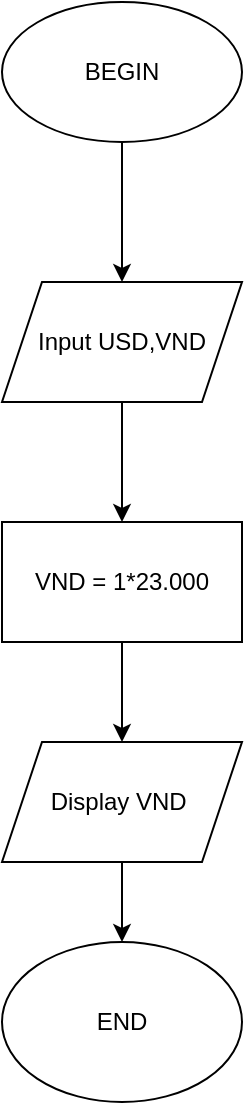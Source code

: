 <mxfile version="13.9.9" type="device"><diagram id="C5RBs43oDa-KdzZeNtuy" name="Page-1"><mxGraphModel dx="1024" dy="584" grid="1" gridSize="10" guides="1" tooltips="1" connect="1" arrows="1" fold="1" page="1" pageScale="1" pageWidth="827" pageHeight="1169" math="0" shadow="0"><root><mxCell id="WIyWlLk6GJQsqaUBKTNV-0"/><mxCell id="WIyWlLk6GJQsqaUBKTNV-1" parent="WIyWlLk6GJQsqaUBKTNV-0"/><mxCell id="VJV0NVxlcfjUFI9zyuHQ-9" style="edgeStyle=orthogonalEdgeStyle;rounded=0;orthogonalLoop=1;jettySize=auto;html=1;exitX=0.5;exitY=1;exitDx=0;exitDy=0;" edge="1" parent="WIyWlLk6GJQsqaUBKTNV-1" source="VJV0NVxlcfjUFI9zyuHQ-10" target="VJV0NVxlcfjUFI9zyuHQ-12"><mxGeometry relative="1" as="geometry"/></mxCell><mxCell id="VJV0NVxlcfjUFI9zyuHQ-10" value="BEGIN" style="ellipse;whiteSpace=wrap;html=1;" vertex="1" parent="WIyWlLk6GJQsqaUBKTNV-1"><mxGeometry x="320" y="180" width="120" height="70" as="geometry"/></mxCell><mxCell id="VJV0NVxlcfjUFI9zyuHQ-11" style="edgeStyle=orthogonalEdgeStyle;rounded=0;orthogonalLoop=1;jettySize=auto;html=1;exitX=0.5;exitY=1;exitDx=0;exitDy=0;entryX=0.5;entryY=0;entryDx=0;entryDy=0;" edge="1" parent="WIyWlLk6GJQsqaUBKTNV-1" source="VJV0NVxlcfjUFI9zyuHQ-12" target="VJV0NVxlcfjUFI9zyuHQ-14"><mxGeometry relative="1" as="geometry"/></mxCell><mxCell id="VJV0NVxlcfjUFI9zyuHQ-12" value="Input USD,VND" style="shape=parallelogram;perimeter=parallelogramPerimeter;whiteSpace=wrap;html=1;fixedSize=1;" vertex="1" parent="WIyWlLk6GJQsqaUBKTNV-1"><mxGeometry x="320" y="320" width="120" height="60" as="geometry"/></mxCell><mxCell id="VJV0NVxlcfjUFI9zyuHQ-13" style="edgeStyle=orthogonalEdgeStyle;rounded=0;orthogonalLoop=1;jettySize=auto;html=1;exitX=0.5;exitY=1;exitDx=0;exitDy=0;entryX=0.5;entryY=0;entryDx=0;entryDy=0;" edge="1" parent="WIyWlLk6GJQsqaUBKTNV-1" source="VJV0NVxlcfjUFI9zyuHQ-14" target="VJV0NVxlcfjUFI9zyuHQ-16"><mxGeometry relative="1" as="geometry"/></mxCell><mxCell id="VJV0NVxlcfjUFI9zyuHQ-14" value="VND = 1*23.000" style="rounded=0;whiteSpace=wrap;html=1;" vertex="1" parent="WIyWlLk6GJQsqaUBKTNV-1"><mxGeometry x="320" y="440" width="120" height="60" as="geometry"/></mxCell><mxCell id="VJV0NVxlcfjUFI9zyuHQ-15" style="edgeStyle=orthogonalEdgeStyle;rounded=0;orthogonalLoop=1;jettySize=auto;html=1;entryX=0.5;entryY=0;entryDx=0;entryDy=0;" edge="1" parent="WIyWlLk6GJQsqaUBKTNV-1" source="VJV0NVxlcfjUFI9zyuHQ-16" target="VJV0NVxlcfjUFI9zyuHQ-17"><mxGeometry relative="1" as="geometry"/></mxCell><mxCell id="VJV0NVxlcfjUFI9zyuHQ-16" value="Display VND&amp;nbsp;" style="shape=parallelogram;perimeter=parallelogramPerimeter;whiteSpace=wrap;html=1;fixedSize=1;" vertex="1" parent="WIyWlLk6GJQsqaUBKTNV-1"><mxGeometry x="320" y="550" width="120" height="60" as="geometry"/></mxCell><mxCell id="VJV0NVxlcfjUFI9zyuHQ-17" value="END" style="ellipse;whiteSpace=wrap;html=1;" vertex="1" parent="WIyWlLk6GJQsqaUBKTNV-1"><mxGeometry x="320" y="650" width="120" height="80" as="geometry"/></mxCell></root></mxGraphModel></diagram></mxfile>